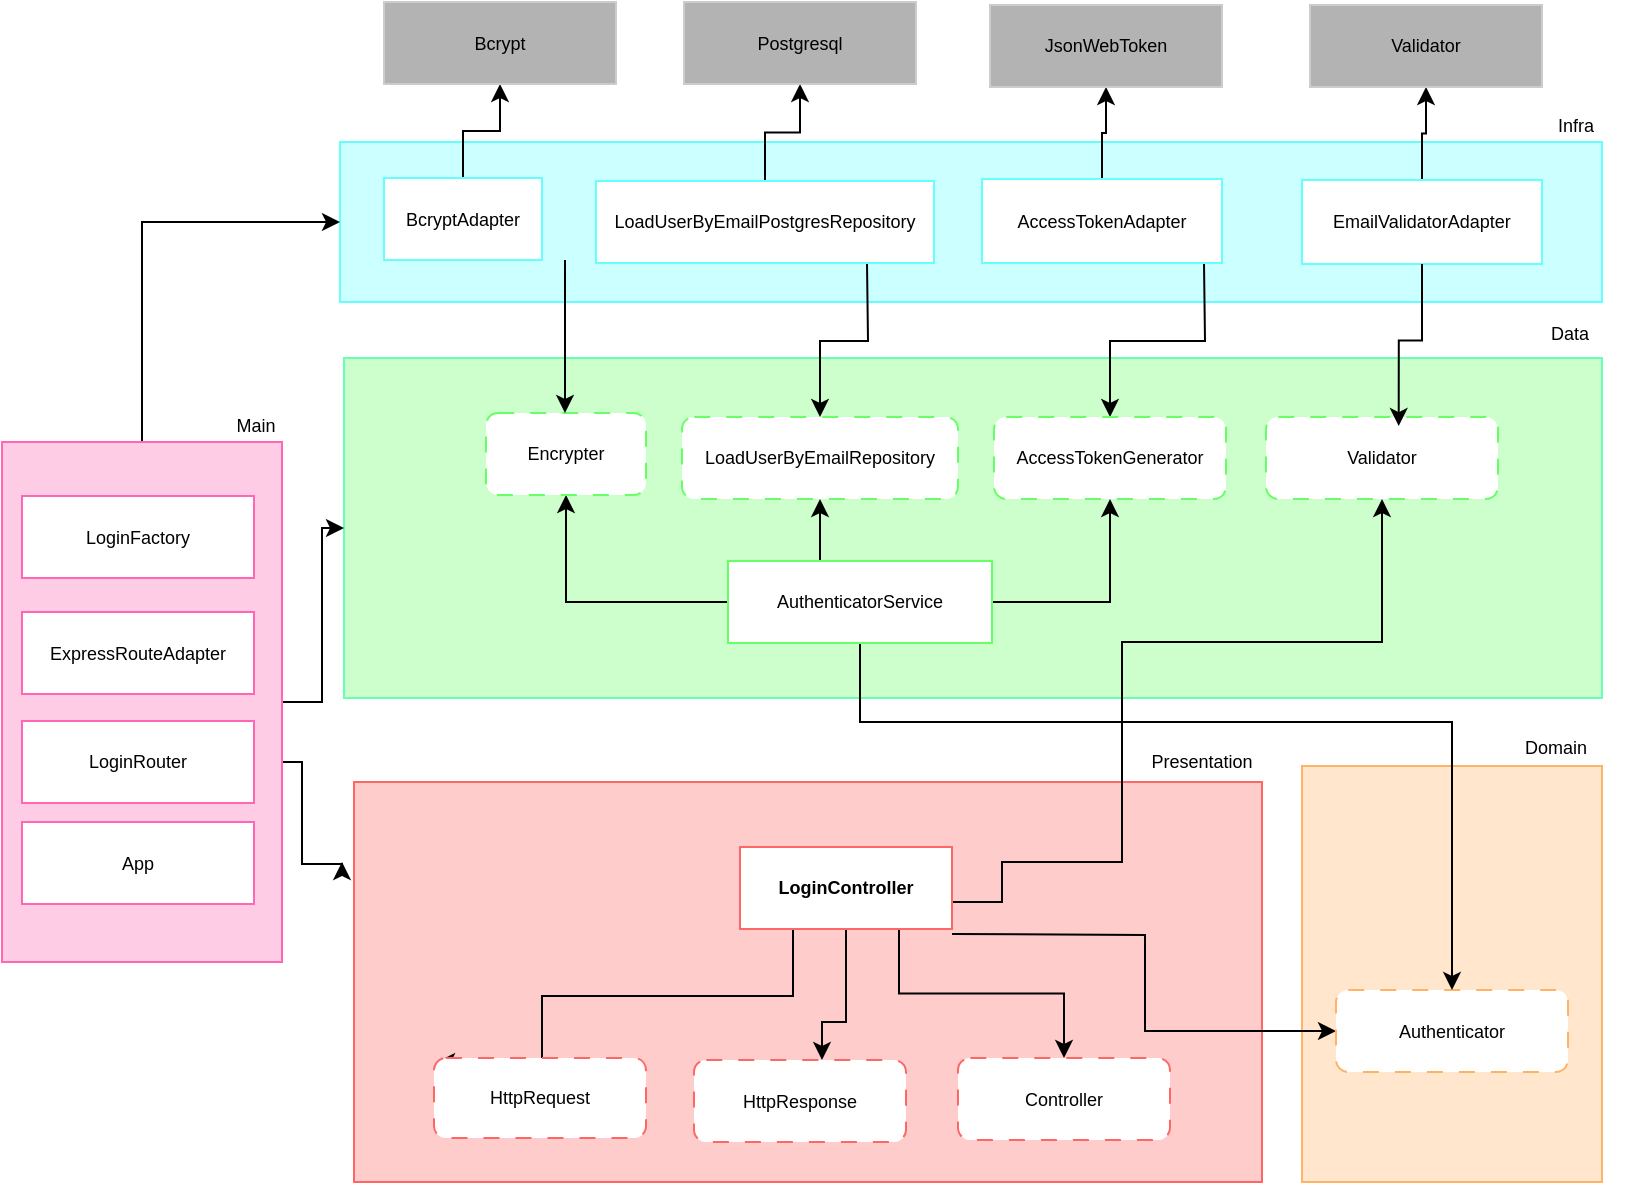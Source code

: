 <mxfile version="26.0.16">
  <diagram name="Página-1" id="Kl0i2jw6W4chP0N1Y7rG">
    <mxGraphModel dx="1050" dy="522" grid="1" gridSize="10" guides="1" tooltips="1" connect="1" arrows="1" fold="1" page="1" pageScale="1" pageWidth="827" pageHeight="1169" math="0" shadow="0">
      <root>
        <mxCell id="0" />
        <mxCell id="1" parent="0" />
        <mxCell id="tzjzjXUEnDhHo_ppwXOp-23" value="" style="rounded=0;whiteSpace=wrap;html=1;fillColor=#CCFFCC;strokeColor=#66FFB3;" parent="1" vertex="1">
          <mxGeometry x="181" y="228" width="629" height="170" as="geometry" />
        </mxCell>
        <mxCell id="tzjzjXUEnDhHo_ppwXOp-18" value="" style="rounded=0;whiteSpace=wrap;html=1;strokeColor=#FFB366;fillColor=#FFE6CC;" parent="1" vertex="1">
          <mxGeometry x="660" y="432" width="150" height="208" as="geometry" />
        </mxCell>
        <mxCell id="tzjzjXUEnDhHo_ppwXOp-1" value="" style="rounded=0;whiteSpace=wrap;html=1;fillStyle=auto;strokeColor=#FF6666;fillColor=#FFCCCC;fontSize=9;" parent="1" vertex="1">
          <mxGeometry x="186" y="440" width="454" height="200" as="geometry" />
        </mxCell>
        <mxCell id="tzjzjXUEnDhHo_ppwXOp-2" value="Presentation" style="text;html=1;align=center;verticalAlign=middle;whiteSpace=wrap;rounded=0;fontSize=9;" parent="1" vertex="1">
          <mxGeometry x="580" y="415" width="60" height="30" as="geometry" />
        </mxCell>
        <mxCell id="u-9ObP9j7vC52myJkJww-6" style="edgeStyle=orthogonalEdgeStyle;rounded=0;orthogonalLoop=1;jettySize=auto;html=1;exitX=0.25;exitY=1;exitDx=0;exitDy=0;entryX=0.25;entryY=0;entryDx=0;entryDy=0;" edge="1" parent="1" source="tzjzjXUEnDhHo_ppwXOp-3">
          <mxGeometry relative="1" as="geometry">
            <mxPoint x="227.5" y="580" as="targetPoint" />
            <Array as="points">
              <mxPoint x="406" y="547" />
              <mxPoint x="280" y="547" />
              <mxPoint x="280" y="580" />
            </Array>
          </mxGeometry>
        </mxCell>
        <mxCell id="u-9ObP9j7vC52myJkJww-7" style="edgeStyle=orthogonalEdgeStyle;rounded=0;orthogonalLoop=1;jettySize=auto;html=1;exitX=0.5;exitY=1;exitDx=0;exitDy=0;" edge="1" parent="1" source="tzjzjXUEnDhHo_ppwXOp-3" target="tzjzjXUEnDhHo_ppwXOp-8">
          <mxGeometry relative="1" as="geometry">
            <Array as="points">
              <mxPoint x="432" y="560" />
              <mxPoint x="420" y="560" />
            </Array>
          </mxGeometry>
        </mxCell>
        <mxCell id="u-9ObP9j7vC52myJkJww-13" style="edgeStyle=orthogonalEdgeStyle;rounded=0;orthogonalLoop=1;jettySize=auto;html=1;exitX=0.75;exitY=1;exitDx=0;exitDy=0;entryX=0.5;entryY=0;entryDx=0;entryDy=0;" edge="1" parent="1" source="tzjzjXUEnDhHo_ppwXOp-3" target="tzjzjXUEnDhHo_ppwXOp-9">
          <mxGeometry relative="1" as="geometry" />
        </mxCell>
        <mxCell id="u-9ObP9j7vC52myJkJww-28" style="edgeStyle=orthogonalEdgeStyle;rounded=0;orthogonalLoop=1;jettySize=auto;html=1;exitX=1;exitY=0.5;exitDx=0;exitDy=0;entryX=0;entryY=0.5;entryDx=0;entryDy=0;" edge="1" parent="1" target="tzjzjXUEnDhHo_ppwXOp-20">
          <mxGeometry relative="1" as="geometry">
            <mxPoint x="485" y="516" as="sourcePoint" />
          </mxGeometry>
        </mxCell>
        <mxCell id="u-9ObP9j7vC52myJkJww-35" style="edgeStyle=orthogonalEdgeStyle;rounded=0;orthogonalLoop=1;jettySize=auto;html=1;exitX=1;exitY=0;exitDx=0;exitDy=0;entryX=0.5;entryY=1;entryDx=0;entryDy=0;" edge="1" parent="1" source="tzjzjXUEnDhHo_ppwXOp-3" target="u-9ObP9j7vC52myJkJww-26">
          <mxGeometry relative="1" as="geometry">
            <Array as="points">
              <mxPoint x="485" y="500" />
              <mxPoint x="510" y="500" />
              <mxPoint x="510" y="480" />
              <mxPoint x="570" y="480" />
              <mxPoint x="570" y="370" />
              <mxPoint x="700" y="370" />
            </Array>
          </mxGeometry>
        </mxCell>
        <mxCell id="tzjzjXUEnDhHo_ppwXOp-3" value="LoginController" style="rounded=0;whiteSpace=wrap;html=1;strokeColor=#FF6666;fontStyle=1;fontSize=9;spacing=2;" parent="1" vertex="1">
          <mxGeometry x="379" y="472.5" width="106" height="41" as="geometry" />
        </mxCell>
        <mxCell id="tzjzjXUEnDhHo_ppwXOp-7" value="HttpRequest" style="rounded=1;whiteSpace=wrap;html=1;dashed=1;dashPattern=8 8;strokeColor=#FF6666;fontSize=9;spacing=2;" parent="1" vertex="1">
          <mxGeometry x="226" y="578" width="106" height="40" as="geometry" />
        </mxCell>
        <mxCell id="tzjzjXUEnDhHo_ppwXOp-8" value="HttpResponse" style="rounded=1;whiteSpace=wrap;html=1;dashed=1;dashPattern=8 8;strokeColor=#FF6666;fontSize=9;spacing=2;" parent="1" vertex="1">
          <mxGeometry x="356" y="579" width="106" height="41" as="geometry" />
        </mxCell>
        <mxCell id="tzjzjXUEnDhHo_ppwXOp-9" value="Controller" style="rounded=1;whiteSpace=wrap;html=1;dashed=1;dashPattern=8 8;strokeColor=#FF6666;fontSize=9;spacing=2;" parent="1" vertex="1">
          <mxGeometry x="488" y="578" width="106" height="41" as="geometry" />
        </mxCell>
        <mxCell id="tzjzjXUEnDhHo_ppwXOp-19" value="Domain" style="text;html=1;align=center;verticalAlign=middle;whiteSpace=wrap;rounded=0;fontSize=9;" parent="1" vertex="1">
          <mxGeometry x="764" y="408" width="46" height="30" as="geometry" />
        </mxCell>
        <mxCell id="tzjzjXUEnDhHo_ppwXOp-20" value="Authenticator" style="rounded=1;whiteSpace=wrap;html=1;strokeColor=#FFB366;dashed=1;dashPattern=8 8;fontSize=9;" parent="1" vertex="1">
          <mxGeometry x="677" y="544" width="116" height="41" as="geometry" />
        </mxCell>
        <mxCell id="tzjzjXUEnDhHo_ppwXOp-24" value="&lt;font style=&quot;font-size: 9px;&quot;&gt;Data&lt;/font&gt;" style="text;html=1;align=center;verticalAlign=middle;whiteSpace=wrap;rounded=0;" parent="1" vertex="1">
          <mxGeometry x="764" y="200" width="60" height="30" as="geometry" />
        </mxCell>
        <mxCell id="tzjzjXUEnDhHo_ppwXOp-40" style="edgeStyle=orthogonalEdgeStyle;rounded=0;orthogonalLoop=1;jettySize=auto;html=1;exitX=0;exitY=0.5;exitDx=0;exitDy=0;" parent="1" source="tzjzjXUEnDhHo_ppwXOp-25" target="tzjzjXUEnDhHo_ppwXOp-38" edge="1">
          <mxGeometry relative="1" as="geometry" />
        </mxCell>
        <mxCell id="u-9ObP9j7vC52myJkJww-2" style="edgeStyle=orthogonalEdgeStyle;rounded=0;orthogonalLoop=1;jettySize=auto;html=1;exitX=0.5;exitY=0;exitDx=0;exitDy=0;entryX=0.5;entryY=1;entryDx=0;entryDy=0;" edge="1" parent="1" source="tzjzjXUEnDhHo_ppwXOp-25" target="tzjzjXUEnDhHo_ppwXOp-35">
          <mxGeometry relative="1" as="geometry" />
        </mxCell>
        <mxCell id="u-9ObP9j7vC52myJkJww-3" style="edgeStyle=orthogonalEdgeStyle;rounded=0;orthogonalLoop=1;jettySize=auto;html=1;entryX=0.5;entryY=1;entryDx=0;entryDy=0;" edge="1" parent="1" source="tzjzjXUEnDhHo_ppwXOp-25" target="u-9ObP9j7vC52myJkJww-1">
          <mxGeometry relative="1" as="geometry" />
        </mxCell>
        <mxCell id="u-9ObP9j7vC52myJkJww-32" style="edgeStyle=orthogonalEdgeStyle;rounded=0;orthogonalLoop=1;jettySize=auto;html=1;exitX=0.5;exitY=1;exitDx=0;exitDy=0;entryX=0.5;entryY=0;entryDx=0;entryDy=0;" edge="1" parent="1" source="tzjzjXUEnDhHo_ppwXOp-25" target="tzjzjXUEnDhHo_ppwXOp-20">
          <mxGeometry relative="1" as="geometry">
            <Array as="points">
              <mxPoint x="439" y="410" />
              <mxPoint x="735" y="410" />
            </Array>
          </mxGeometry>
        </mxCell>
        <mxCell id="tzjzjXUEnDhHo_ppwXOp-25" value="AuthenticatorService" style="rounded=0;whiteSpace=wrap;html=1;strokeColor=#66FF66;fontSize=9;" parent="1" vertex="1">
          <mxGeometry x="373" y="329.5" width="132" height="41" as="geometry" />
        </mxCell>
        <mxCell id="tzjzjXUEnDhHo_ppwXOp-33" value="" style="rounded=0;whiteSpace=wrap;html=1;fillColor=#CCFFFF;strokeColor=#66FFFF;" parent="1" vertex="1">
          <mxGeometry x="179" y="120" width="631" height="80" as="geometry" />
        </mxCell>
        <mxCell id="tzjzjXUEnDhHo_ppwXOp-34" value="Infra" style="text;html=1;align=center;verticalAlign=middle;whiteSpace=wrap;rounded=0;fontSize=9;" parent="1" vertex="1">
          <mxGeometry x="767" y="96.5" width="60" height="30" as="geometry" />
        </mxCell>
        <mxCell id="tzjzjXUEnDhHo_ppwXOp-35" value="LoadUserByEmailRepository" style="rounded=1;whiteSpace=wrap;html=1;dashed=1;dashPattern=8 8;strokeColor=#66FF66;fontSize=9;" parent="1" vertex="1">
          <mxGeometry x="350" y="257.5" width="138" height="41" as="geometry" />
        </mxCell>
        <mxCell id="tzjzjXUEnDhHo_ppwXOp-38" value="Encrypter" style="rounded=1;whiteSpace=wrap;html=1;dashed=1;dashPattern=8 8;strokeColor=#66FF66;fontSize=9;" parent="1" vertex="1">
          <mxGeometry x="252" y="255.5" width="80" height="41" as="geometry" />
        </mxCell>
        <mxCell id="tzjzjXUEnDhHo_ppwXOp-51" style="edgeStyle=orthogonalEdgeStyle;rounded=0;orthogonalLoop=1;jettySize=auto;html=1;exitX=0.5;exitY=0;exitDx=0;exitDy=0;entryX=0.5;entryY=1;entryDx=0;entryDy=0;" parent="1" source="tzjzjXUEnDhHo_ppwXOp-45" target="tzjzjXUEnDhHo_ppwXOp-50" edge="1">
          <mxGeometry relative="1" as="geometry" />
        </mxCell>
        <mxCell id="u-9ObP9j7vC52myJkJww-17" style="edgeStyle=orthogonalEdgeStyle;rounded=0;orthogonalLoop=1;jettySize=auto;html=1;exitX=0.5;exitY=1;exitDx=0;exitDy=0;entryX=0.5;entryY=0;entryDx=0;entryDy=0;" edge="1" parent="1" target="tzjzjXUEnDhHo_ppwXOp-35">
          <mxGeometry relative="1" as="geometry">
            <mxPoint x="442.5" y="180.5" as="sourcePoint" />
          </mxGeometry>
        </mxCell>
        <mxCell id="tzjzjXUEnDhHo_ppwXOp-45" value="LoadUserByEmailPostgresRepository" style="rounded=0;whiteSpace=wrap;html=1;strokeColor=#66FFFF;fontSize=9;" parent="1" vertex="1">
          <mxGeometry x="307" y="139.5" width="169" height="41" as="geometry" />
        </mxCell>
        <mxCell id="tzjzjXUEnDhHo_ppwXOp-49" style="edgeStyle=orthogonalEdgeStyle;rounded=0;orthogonalLoop=1;jettySize=auto;html=1;exitX=0.5;exitY=0;exitDx=0;exitDy=0;entryX=0.5;entryY=1;entryDx=0;entryDy=0;" parent="1" source="tzjzjXUEnDhHo_ppwXOp-47" target="tzjzjXUEnDhHo_ppwXOp-48" edge="1">
          <mxGeometry relative="1" as="geometry" />
        </mxCell>
        <mxCell id="u-9ObP9j7vC52myJkJww-18" style="edgeStyle=orthogonalEdgeStyle;rounded=0;orthogonalLoop=1;jettySize=auto;html=1;exitX=0.5;exitY=1;exitDx=0;exitDy=0;" edge="1" parent="1" target="tzjzjXUEnDhHo_ppwXOp-38">
          <mxGeometry relative="1" as="geometry">
            <mxPoint x="291.5" y="179" as="sourcePoint" />
          </mxGeometry>
        </mxCell>
        <mxCell id="tzjzjXUEnDhHo_ppwXOp-47" value="BcryptAdapter" style="rounded=0;whiteSpace=wrap;html=1;fontSize=9;strokeColor=#66FFFF;" parent="1" vertex="1">
          <mxGeometry x="201" y="138" width="79" height="41" as="geometry" />
        </mxCell>
        <mxCell id="tzjzjXUEnDhHo_ppwXOp-48" value="Bcrypt" style="rounded=0;whiteSpace=wrap;html=1;strokeColor=#CCCCCC;fillColor=#B3B3B3;fontSize=9;" parent="1" vertex="1">
          <mxGeometry x="201" y="50" width="116" height="41" as="geometry" />
        </mxCell>
        <mxCell id="tzjzjXUEnDhHo_ppwXOp-50" value="Postgresql" style="rounded=0;whiteSpace=wrap;html=1;strokeColor=#CCCCCC;fillColor=#B3B3B3;fontSize=9;" parent="1" vertex="1">
          <mxGeometry x="351" y="50" width="116" height="41" as="geometry" />
        </mxCell>
        <mxCell id="tzjzjXUEnDhHo_ppwXOp-59" style="edgeStyle=orthogonalEdgeStyle;rounded=0;orthogonalLoop=1;jettySize=auto;html=1;exitX=1;exitY=0.5;exitDx=0;exitDy=0;entryX=0;entryY=0.5;entryDx=0;entryDy=0;" parent="1" source="tzjzjXUEnDhHo_ppwXOp-52" target="tzjzjXUEnDhHo_ppwXOp-23" edge="1">
          <mxGeometry relative="1" as="geometry" />
        </mxCell>
        <mxCell id="tzjzjXUEnDhHo_ppwXOp-60" style="edgeStyle=orthogonalEdgeStyle;rounded=0;orthogonalLoop=1;jettySize=auto;html=1;exitX=1;exitY=0.5;exitDx=0;exitDy=0;" parent="1" source="tzjzjXUEnDhHo_ppwXOp-52" edge="1">
          <mxGeometry relative="1" as="geometry">
            <mxPoint x="180" y="480" as="targetPoint" />
            <Array as="points">
              <mxPoint x="150" y="430" />
              <mxPoint x="160" y="430" />
              <mxPoint x="160" y="481" />
            </Array>
          </mxGeometry>
        </mxCell>
        <mxCell id="tzjzjXUEnDhHo_ppwXOp-61" style="edgeStyle=orthogonalEdgeStyle;rounded=0;orthogonalLoop=1;jettySize=auto;html=1;exitX=0.5;exitY=0;exitDx=0;exitDy=0;entryX=0;entryY=0.5;entryDx=0;entryDy=0;" parent="1" source="tzjzjXUEnDhHo_ppwXOp-52" target="tzjzjXUEnDhHo_ppwXOp-33" edge="1">
          <mxGeometry relative="1" as="geometry" />
        </mxCell>
        <mxCell id="tzjzjXUEnDhHo_ppwXOp-52" value="" style="rounded=0;whiteSpace=wrap;html=1;strokeColor=#FF66B3;fillColor=#FFCCE6;" parent="1" vertex="1">
          <mxGeometry x="10" y="270" width="140" height="260" as="geometry" />
        </mxCell>
        <mxCell id="tzjzjXUEnDhHo_ppwXOp-53" value="Main" style="text;html=1;align=center;verticalAlign=middle;whiteSpace=wrap;rounded=0;fontSize=9;" parent="1" vertex="1">
          <mxGeometry x="107" y="247" width="60" height="30" as="geometry" />
        </mxCell>
        <mxCell id="tzjzjXUEnDhHo_ppwXOp-54" value="LoginFactory" style="rounded=0;whiteSpace=wrap;html=1;strokeColor=#FF66B3;fontSize=9;" parent="1" vertex="1">
          <mxGeometry x="20" y="297" width="116" height="41" as="geometry" />
        </mxCell>
        <mxCell id="tzjzjXUEnDhHo_ppwXOp-55" value="ExpressRouteAdapter" style="rounded=0;whiteSpace=wrap;html=1;strokeColor=#FF66B3;fontSize=9;" parent="1" vertex="1">
          <mxGeometry x="20" y="355" width="116" height="41" as="geometry" />
        </mxCell>
        <mxCell id="tzjzjXUEnDhHo_ppwXOp-56" value="LoginRouter" style="rounded=0;whiteSpace=wrap;html=1;strokeColor=#FF66B3;fontSize=9;" parent="1" vertex="1">
          <mxGeometry x="20" y="409.5" width="116" height="41" as="geometry" />
        </mxCell>
        <mxCell id="tzjzjXUEnDhHo_ppwXOp-57" value="App" style="rounded=0;whiteSpace=wrap;html=1;strokeColor=#FF66B3;fontSize=9;" parent="1" vertex="1">
          <mxGeometry x="20" y="460" width="116" height="41" as="geometry" />
        </mxCell>
        <mxCell id="tzjzjXUEnDhHo_ppwXOp-67" style="edgeStyle=orthogonalEdgeStyle;rounded=0;orthogonalLoop=1;jettySize=auto;html=1;exitX=0.5;exitY=0;exitDx=0;exitDy=0;entryX=0.5;entryY=1;entryDx=0;entryDy=0;" parent="1" source="tzjzjXUEnDhHo_ppwXOp-65" target="tzjzjXUEnDhHo_ppwXOp-66" edge="1">
          <mxGeometry relative="1" as="geometry" />
        </mxCell>
        <mxCell id="u-9ObP9j7vC52myJkJww-27" style="edgeStyle=orthogonalEdgeStyle;rounded=0;orthogonalLoop=1;jettySize=auto;html=1;exitX=0.5;exitY=1;exitDx=0;exitDy=0;" edge="1" parent="1" target="u-9ObP9j7vC52myJkJww-1">
          <mxGeometry relative="1" as="geometry">
            <mxPoint x="611" y="180.5" as="sourcePoint" />
          </mxGeometry>
        </mxCell>
        <mxCell id="tzjzjXUEnDhHo_ppwXOp-65" value="AccessTokenAdapter" style="rounded=0;whiteSpace=wrap;html=1;strokeColor=#66FFFF;fontSize=9;" parent="1" vertex="1">
          <mxGeometry x="500" y="138.5" width="120" height="42" as="geometry" />
        </mxCell>
        <mxCell id="tzjzjXUEnDhHo_ppwXOp-66" value="JsonWebToken" style="rounded=0;whiteSpace=wrap;html=1;strokeColor=#CCCCCC;fillColor=#B3B3B3;fontSize=9;" parent="1" vertex="1">
          <mxGeometry x="504" y="51.5" width="116" height="41" as="geometry" />
        </mxCell>
        <mxCell id="u-9ObP9j7vC52myJkJww-1" value="AccessTokenGenerator" style="rounded=1;whiteSpace=wrap;html=1;dashed=1;dashPattern=8 8;strokeColor=#66FF66;fontSize=9;" vertex="1" parent="1">
          <mxGeometry x="506" y="257.5" width="116" height="41" as="geometry" />
        </mxCell>
        <mxCell id="u-9ObP9j7vC52myJkJww-21" style="edgeStyle=orthogonalEdgeStyle;rounded=0;orthogonalLoop=1;jettySize=auto;html=1;entryX=0.5;entryY=1;entryDx=0;entryDy=0;" edge="1" parent="1" source="u-9ObP9j7vC52myJkJww-19" target="u-9ObP9j7vC52myJkJww-20">
          <mxGeometry relative="1" as="geometry" />
        </mxCell>
        <mxCell id="u-9ObP9j7vC52myJkJww-19" value="EmailValidatorAdapter" style="rounded=0;whiteSpace=wrap;html=1;strokeColor=#66FFFF;fontSize=9;" vertex="1" parent="1">
          <mxGeometry x="660" y="139" width="120" height="42" as="geometry" />
        </mxCell>
        <mxCell id="u-9ObP9j7vC52myJkJww-20" value="Validator" style="rounded=0;whiteSpace=wrap;html=1;strokeColor=#CCCCCC;fillColor=#B3B3B3;fontSize=9;" vertex="1" parent="1">
          <mxGeometry x="664" y="51.5" width="116" height="41" as="geometry" />
        </mxCell>
        <mxCell id="u-9ObP9j7vC52myJkJww-26" value="Validator" style="rounded=1;whiteSpace=wrap;html=1;dashed=1;dashPattern=8 8;strokeColor=#66FF66;fontSize=9;" vertex="1" parent="1">
          <mxGeometry x="642" y="257.5" width="116" height="41" as="geometry" />
        </mxCell>
        <mxCell id="u-9ObP9j7vC52myJkJww-33" style="edgeStyle=orthogonalEdgeStyle;rounded=0;orthogonalLoop=1;jettySize=auto;html=1;exitX=0.5;exitY=1;exitDx=0;exitDy=0;entryX=0.572;entryY=0.11;entryDx=0;entryDy=0;entryPerimeter=0;" edge="1" parent="1" source="u-9ObP9j7vC52myJkJww-19" target="u-9ObP9j7vC52myJkJww-26">
          <mxGeometry relative="1" as="geometry" />
        </mxCell>
      </root>
    </mxGraphModel>
  </diagram>
</mxfile>
